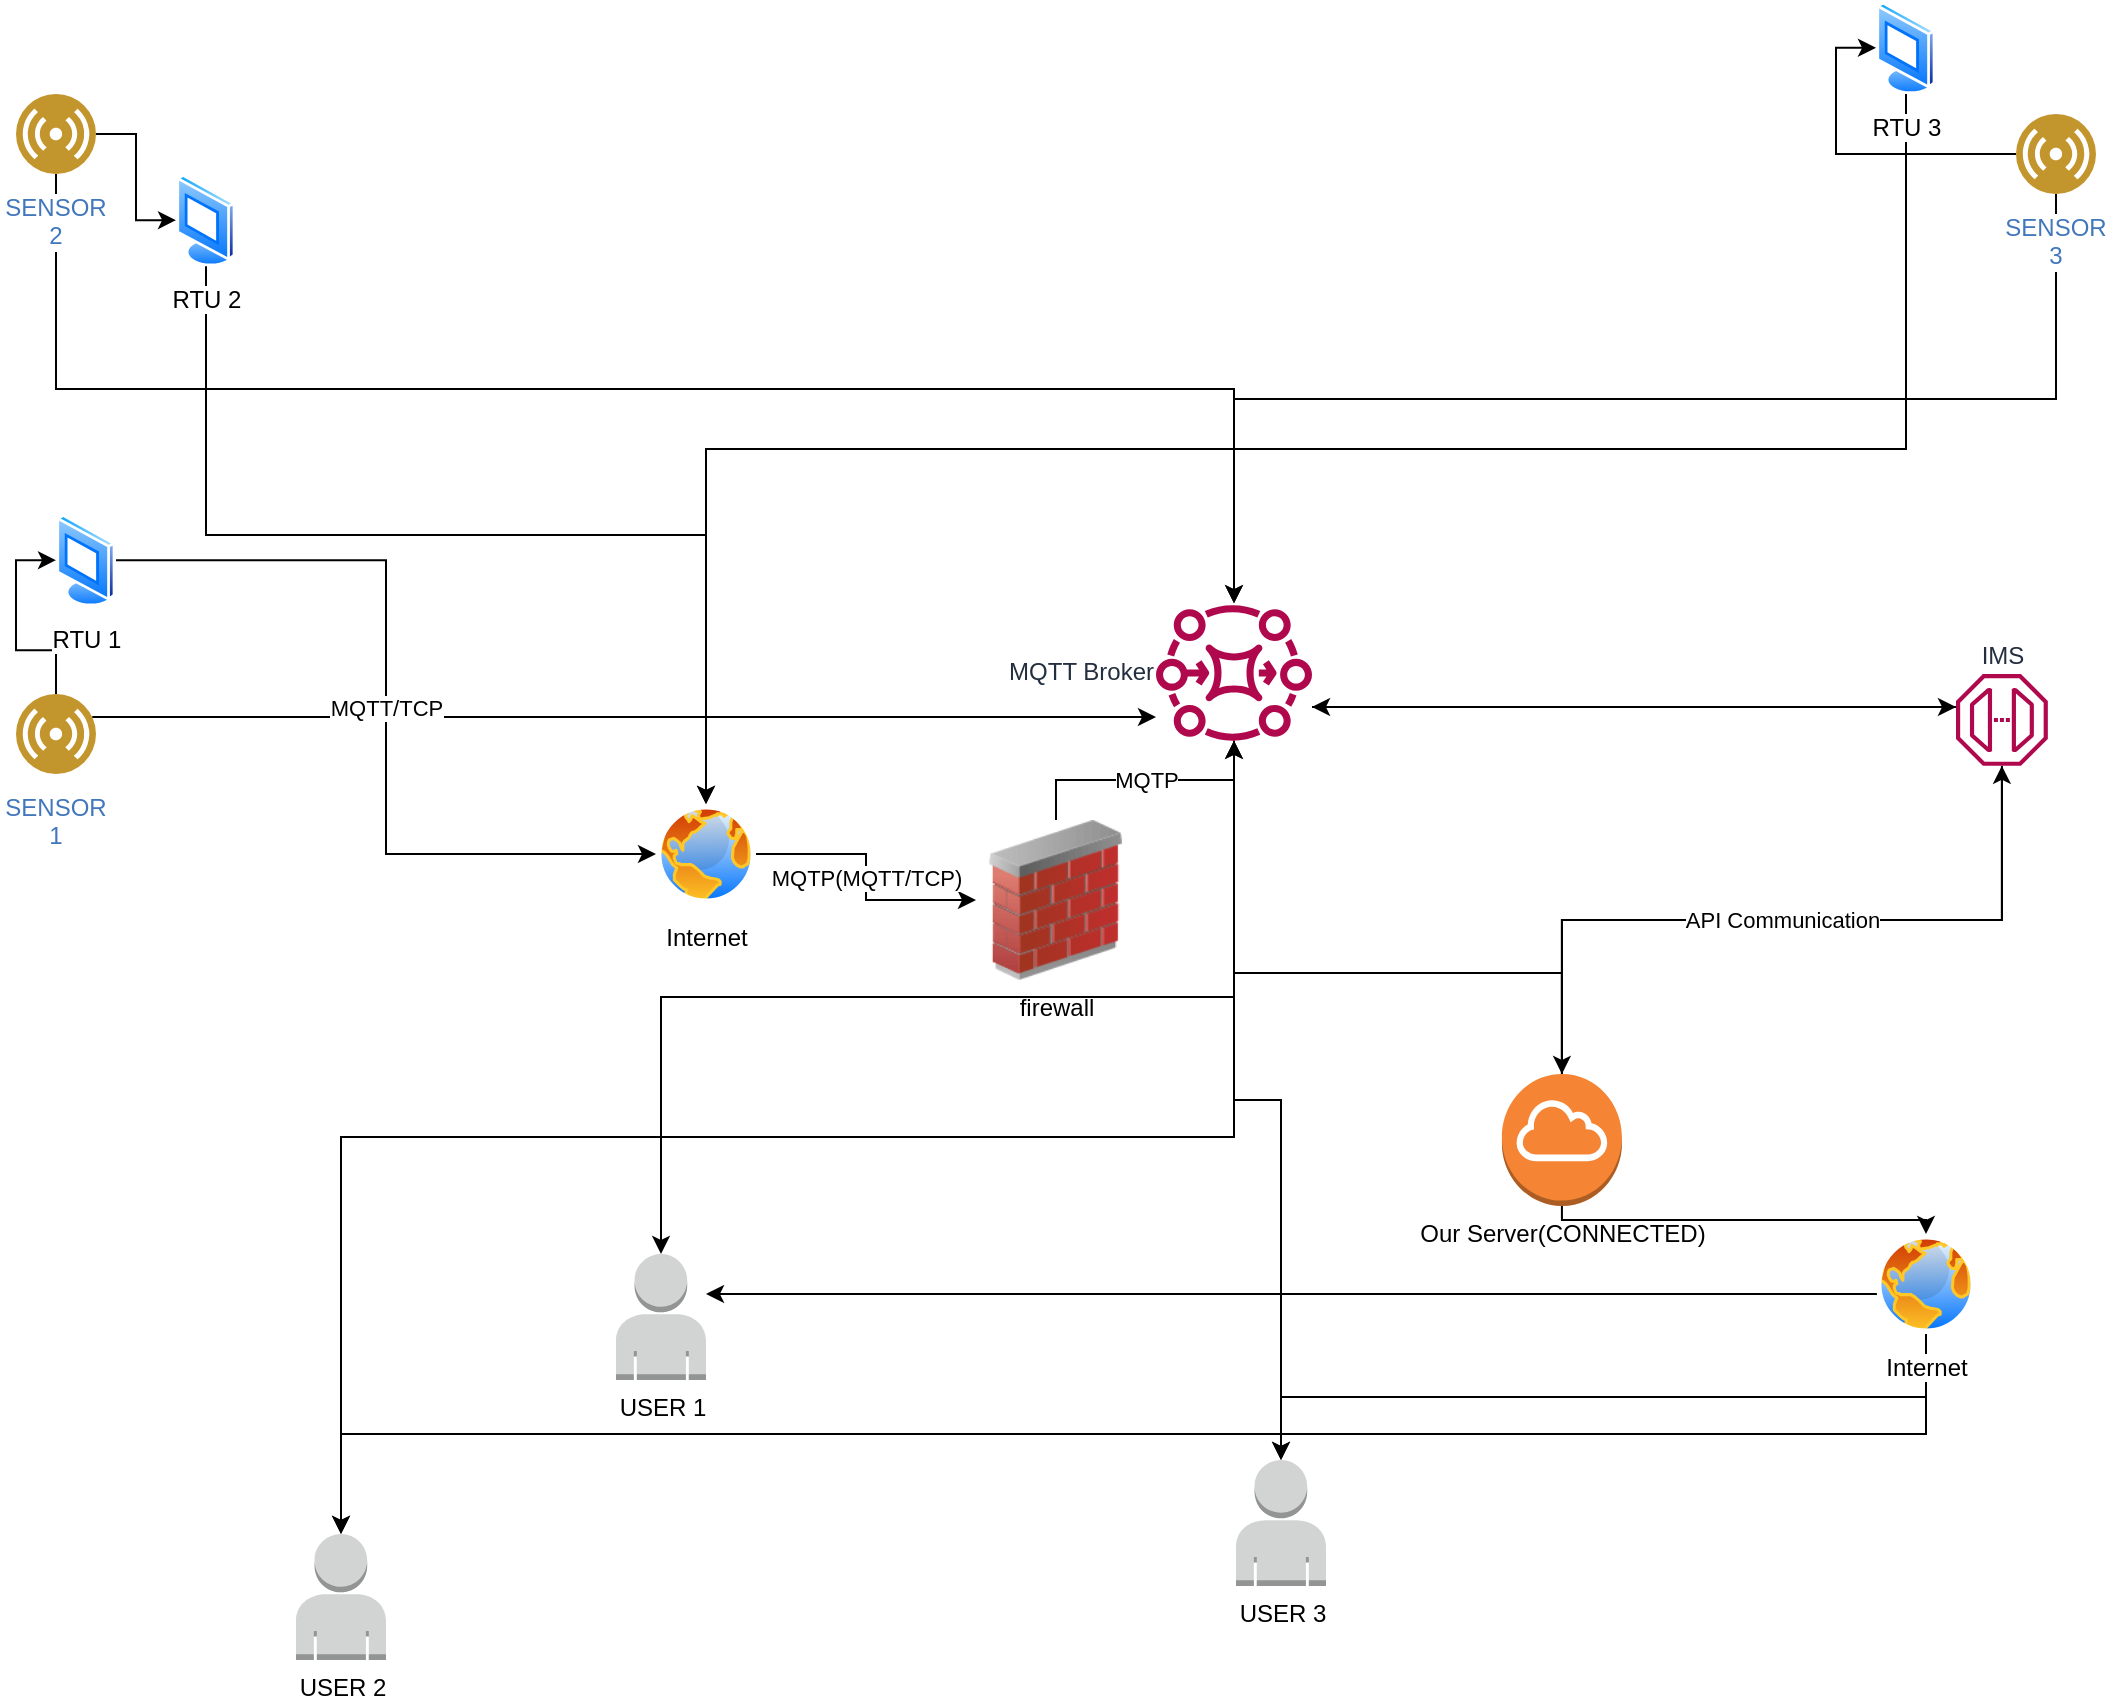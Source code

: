 <mxfile version="21.5.0" type="github">
  <diagram id="l8hXMBHkgcEJcSW0mbfh" name="Page-1">
    <mxGraphModel dx="1035" dy="1396" grid="1" gridSize="10" guides="1" tooltips="1" connect="1" arrows="1" fold="1" page="1" pageScale="1" pageWidth="1169" pageHeight="827" math="0" shadow="0">
      <root>
        <mxCell id="0" />
        <mxCell id="1" parent="0" />
        <mxCell id="VNmVYb1o_VnMMn-IZns2-4" style="edgeStyle=orthogonalEdgeStyle;rounded=0;orthogonalLoop=1;jettySize=auto;html=1;entryX=0;entryY=0.5;entryDx=0;entryDy=0;" edge="1" parent="1" source="VNmVYb1o_VnMMn-IZns2-1" target="VNmVYb1o_VnMMn-IZns2-3">
          <mxGeometry relative="1" as="geometry" />
        </mxCell>
        <mxCell id="VNmVYb1o_VnMMn-IZns2-40" style="edgeStyle=elbowEdgeStyle;rounded=0;orthogonalLoop=1;jettySize=auto;elbow=vertical;html=1;" edge="1" parent="1" source="VNmVYb1o_VnMMn-IZns2-1" target="VNmVYb1o_VnMMn-IZns2-20">
          <mxGeometry relative="1" as="geometry" />
        </mxCell>
        <mxCell id="VNmVYb1o_VnMMn-IZns2-1" value="SENSOR 1" style="image;aspect=fixed;perimeter=ellipsePerimeter;align=center;shadow=0;dashed=0;fontColor=#4277BB;labelBackgroundColor=default;fontSize=12;spacingTop=3;image=img/lib/ibm/users/sensor.svg;whiteSpace=wrap;" vertex="1" parent="1">
          <mxGeometry x="90" y="310" width="40" height="40" as="geometry" />
        </mxCell>
        <mxCell id="VNmVYb1o_VnMMn-IZns2-9" value="MQTT/TCP" style="edgeStyle=orthogonalEdgeStyle;rounded=0;orthogonalLoop=1;jettySize=auto;html=1;entryX=0;entryY=0.5;entryDx=0;entryDy=0;" edge="1" parent="1" source="VNmVYb1o_VnMMn-IZns2-3" target="VNmVYb1o_VnMMn-IZns2-6">
          <mxGeometry relative="1" as="geometry" />
        </mxCell>
        <mxCell id="VNmVYb1o_VnMMn-IZns2-3" value="RTU 1" style="image;aspect=fixed;perimeter=ellipsePerimeter;html=1;align=center;shadow=0;dashed=0;spacingTop=3;image=img/lib/active_directory/vista_terminal.svg;" vertex="1" parent="1">
          <mxGeometry x="110" y="220" width="30" height="46.15" as="geometry" />
        </mxCell>
        <mxCell id="VNmVYb1o_VnMMn-IZns2-19" style="edgeStyle=elbowEdgeStyle;rounded=0;orthogonalLoop=1;jettySize=auto;elbow=vertical;html=1;" edge="1" parent="1" source="VNmVYb1o_VnMMn-IZns2-5" target="VNmVYb1o_VnMMn-IZns2-13">
          <mxGeometry relative="1" as="geometry" />
        </mxCell>
        <mxCell id="VNmVYb1o_VnMMn-IZns2-23" style="edgeStyle=elbowEdgeStyle;rounded=0;orthogonalLoop=1;jettySize=auto;elbow=vertical;html=1;exitX=0.5;exitY=1;exitDx=0;exitDy=0;exitPerimeter=0;" edge="1" parent="1" source="VNmVYb1o_VnMMn-IZns2-5" target="VNmVYb1o_VnMMn-IZns2-20">
          <mxGeometry relative="1" as="geometry" />
        </mxCell>
        <mxCell id="VNmVYb1o_VnMMn-IZns2-51" style="edgeStyle=elbowEdgeStyle;rounded=0;orthogonalLoop=1;jettySize=auto;elbow=vertical;html=1;" edge="1" parent="1" source="VNmVYb1o_VnMMn-IZns2-5" target="VNmVYb1o_VnMMn-IZns2-47">
          <mxGeometry relative="1" as="geometry" />
        </mxCell>
        <mxCell id="VNmVYb1o_VnMMn-IZns2-5" value="Our Server(CONNECTED)" style="outlineConnect=0;dashed=0;verticalLabelPosition=bottom;verticalAlign=top;align=center;html=1;shape=mxgraph.aws3.internet_gateway;fillColor=#F58534;gradientColor=none;" vertex="1" parent="1">
          <mxGeometry x="832.96" y="500" width="60" height="66" as="geometry" />
        </mxCell>
        <mxCell id="VNmVYb1o_VnMMn-IZns2-11" value="MQTP(MQTT/TCP)" style="edgeStyle=orthogonalEdgeStyle;rounded=0;orthogonalLoop=1;jettySize=auto;html=1;entryX=0;entryY=0.5;entryDx=0;entryDy=0;" edge="1" parent="1" source="VNmVYb1o_VnMMn-IZns2-6" target="VNmVYb1o_VnMMn-IZns2-10">
          <mxGeometry relative="1" as="geometry" />
        </mxCell>
        <mxCell id="VNmVYb1o_VnMMn-IZns2-6" value="Internet" style="image;aspect=fixed;perimeter=ellipsePerimeter;html=1;align=center;shadow=0;dashed=0;spacingTop=3;image=img/lib/active_directory/internet_globe.svg;" vertex="1" parent="1">
          <mxGeometry x="410" y="365" width="50" height="50" as="geometry" />
        </mxCell>
        <mxCell id="VNmVYb1o_VnMMn-IZns2-21" value="MQTP" style="edgeStyle=elbowEdgeStyle;rounded=0;orthogonalLoop=1;jettySize=auto;elbow=vertical;html=1;" edge="1" parent="1" source="VNmVYb1o_VnMMn-IZns2-10" target="VNmVYb1o_VnMMn-IZns2-20">
          <mxGeometry relative="1" as="geometry" />
        </mxCell>
        <mxCell id="VNmVYb1o_VnMMn-IZns2-10" value="firewall&lt;br&gt;" style="image;html=1;image=img/lib/clip_art/networking/Firewall_02_128x128.png" vertex="1" parent="1">
          <mxGeometry x="570" y="373" width="80" height="80" as="geometry" />
        </mxCell>
        <mxCell id="VNmVYb1o_VnMMn-IZns2-17" value="API Communication" style="edgeStyle=elbowEdgeStyle;rounded=0;orthogonalLoop=1;jettySize=auto;elbow=vertical;html=1;entryX=0.5;entryY=0;entryDx=0;entryDy=0;entryPerimeter=0;" edge="1" parent="1" source="VNmVYb1o_VnMMn-IZns2-13" target="VNmVYb1o_VnMMn-IZns2-5">
          <mxGeometry relative="1" as="geometry" />
        </mxCell>
        <mxCell id="VNmVYb1o_VnMMn-IZns2-24" style="edgeStyle=elbowEdgeStyle;rounded=0;orthogonalLoop=1;jettySize=auto;elbow=vertical;html=1;" edge="1" parent="1" source="VNmVYb1o_VnMMn-IZns2-13" target="VNmVYb1o_VnMMn-IZns2-20">
          <mxGeometry relative="1" as="geometry" />
        </mxCell>
        <mxCell id="VNmVYb1o_VnMMn-IZns2-13" value="IMS" style="sketch=0;outlineConnect=0;fontColor=#232F3E;gradientColor=none;fillColor=#B0084D;strokeColor=none;dashed=0;verticalLabelPosition=top;verticalAlign=bottom;align=center;html=1;fontSize=12;fontStyle=0;aspect=fixed;pointerEvents=1;shape=mxgraph.aws4.endpoint;labelPosition=center;" vertex="1" parent="1">
          <mxGeometry x="1060" y="300" width="45.92" height="45.92" as="geometry" />
        </mxCell>
        <mxCell id="VNmVYb1o_VnMMn-IZns2-22" style="edgeStyle=elbowEdgeStyle;rounded=0;orthogonalLoop=1;jettySize=auto;elbow=vertical;html=1;" edge="1" parent="1" source="VNmVYb1o_VnMMn-IZns2-20" target="VNmVYb1o_VnMMn-IZns2-13">
          <mxGeometry relative="1" as="geometry" />
        </mxCell>
        <mxCell id="VNmVYb1o_VnMMn-IZns2-55" style="edgeStyle=elbowEdgeStyle;rounded=0;orthogonalLoop=1;jettySize=auto;elbow=vertical;html=1;" edge="1" parent="1" source="VNmVYb1o_VnMMn-IZns2-20" target="VNmVYb1o_VnMMn-IZns2-48">
          <mxGeometry relative="1" as="geometry" />
        </mxCell>
        <mxCell id="VNmVYb1o_VnMMn-IZns2-56" style="edgeStyle=elbowEdgeStyle;rounded=0;orthogonalLoop=1;jettySize=auto;elbow=vertical;html=1;entryX=0.5;entryY=0;entryDx=0;entryDy=0;entryPerimeter=0;" edge="1" parent="1" source="VNmVYb1o_VnMMn-IZns2-20" target="VNmVYb1o_VnMMn-IZns2-49">
          <mxGeometry relative="1" as="geometry" />
        </mxCell>
        <mxCell id="VNmVYb1o_VnMMn-IZns2-57" style="edgeStyle=elbowEdgeStyle;rounded=0;orthogonalLoop=1;jettySize=auto;elbow=vertical;html=1;" edge="1" parent="1" source="VNmVYb1o_VnMMn-IZns2-20" target="VNmVYb1o_VnMMn-IZns2-50">
          <mxGeometry relative="1" as="geometry" />
        </mxCell>
        <mxCell id="VNmVYb1o_VnMMn-IZns2-20" value="MQTT Broker" style="sketch=0;outlineConnect=0;fontColor=#232F3E;gradientColor=none;fillColor=#B0084D;strokeColor=none;dashed=0;verticalLabelPosition=middle;verticalAlign=middle;align=right;html=1;fontSize=12;fontStyle=0;aspect=fixed;pointerEvents=1;shape=mxgraph.aws4.mq_broker;labelPosition=left;" vertex="1" parent="1">
          <mxGeometry x="660" y="260" width="78" height="78" as="geometry" />
        </mxCell>
        <mxCell id="VNmVYb1o_VnMMn-IZns2-32" style="edgeStyle=orthogonalEdgeStyle;rounded=0;orthogonalLoop=1;jettySize=auto;html=1;entryX=0;entryY=0.5;entryDx=0;entryDy=0;" edge="1" parent="1" source="VNmVYb1o_VnMMn-IZns2-33" target="VNmVYb1o_VnMMn-IZns2-34">
          <mxGeometry relative="1" as="geometry" />
        </mxCell>
        <mxCell id="VNmVYb1o_VnMMn-IZns2-42" style="edgeStyle=elbowEdgeStyle;rounded=0;orthogonalLoop=1;jettySize=auto;elbow=vertical;html=1;" edge="1" parent="1" source="VNmVYb1o_VnMMn-IZns2-33" target="VNmVYb1o_VnMMn-IZns2-20">
          <mxGeometry relative="1" as="geometry" />
        </mxCell>
        <mxCell id="VNmVYb1o_VnMMn-IZns2-33" value="SENSOR 2" style="image;aspect=fixed;perimeter=ellipsePerimeter;align=center;shadow=0;dashed=0;fontColor=#4277BB;labelBackgroundColor=default;fontSize=12;spacingTop=3;image=img/lib/ibm/users/sensor.svg;whiteSpace=wrap;" vertex="1" parent="1">
          <mxGeometry x="90" y="10" width="40" height="40" as="geometry" />
        </mxCell>
        <mxCell id="VNmVYb1o_VnMMn-IZns2-38" style="edgeStyle=elbowEdgeStyle;rounded=0;orthogonalLoop=1;jettySize=auto;elbow=vertical;html=1;entryX=0.5;entryY=0;entryDx=0;entryDy=0;" edge="1" parent="1" source="VNmVYb1o_VnMMn-IZns2-34" target="VNmVYb1o_VnMMn-IZns2-6">
          <mxGeometry relative="1" as="geometry" />
        </mxCell>
        <mxCell id="VNmVYb1o_VnMMn-IZns2-34" value="RTU 2" style="image;aspect=fixed;perimeter=ellipsePerimeter;html=1;align=center;shadow=0;dashed=0;spacingTop=3;image=img/lib/active_directory/vista_terminal.svg;" vertex="1" parent="1">
          <mxGeometry x="170" y="50" width="30" height="46.15" as="geometry" />
        </mxCell>
        <mxCell id="VNmVYb1o_VnMMn-IZns2-35" style="edgeStyle=orthogonalEdgeStyle;rounded=0;orthogonalLoop=1;jettySize=auto;html=1;entryX=0;entryY=0.5;entryDx=0;entryDy=0;" edge="1" parent="1" source="VNmVYb1o_VnMMn-IZns2-36" target="VNmVYb1o_VnMMn-IZns2-37">
          <mxGeometry relative="1" as="geometry" />
        </mxCell>
        <mxCell id="VNmVYb1o_VnMMn-IZns2-43" style="edgeStyle=elbowEdgeStyle;rounded=0;orthogonalLoop=1;jettySize=auto;elbow=vertical;html=1;" edge="1" parent="1" source="VNmVYb1o_VnMMn-IZns2-36" target="VNmVYb1o_VnMMn-IZns2-20">
          <mxGeometry relative="1" as="geometry" />
        </mxCell>
        <mxCell id="VNmVYb1o_VnMMn-IZns2-36" value="SENSOR 3" style="image;aspect=fixed;perimeter=ellipsePerimeter;align=center;shadow=0;dashed=0;fontColor=#4277BB;labelBackgroundColor=default;fontSize=12;spacingTop=3;image=img/lib/ibm/users/sensor.svg;whiteSpace=wrap;" vertex="1" parent="1">
          <mxGeometry x="1090" y="20" width="40" height="40" as="geometry" />
        </mxCell>
        <mxCell id="VNmVYb1o_VnMMn-IZns2-39" style="edgeStyle=elbowEdgeStyle;rounded=0;orthogonalLoop=1;jettySize=auto;elbow=vertical;html=1;entryX=0.5;entryY=0;entryDx=0;entryDy=0;" edge="1" parent="1" source="VNmVYb1o_VnMMn-IZns2-37" target="VNmVYb1o_VnMMn-IZns2-6">
          <mxGeometry relative="1" as="geometry" />
        </mxCell>
        <mxCell id="VNmVYb1o_VnMMn-IZns2-37" value="RTU 3" style="image;aspect=fixed;perimeter=ellipsePerimeter;html=1;align=center;shadow=0;dashed=0;spacingTop=3;image=img/lib/active_directory/vista_terminal.svg;" vertex="1" parent="1">
          <mxGeometry x="1020" y="-36.15" width="30" height="46.15" as="geometry" />
        </mxCell>
        <mxCell id="VNmVYb1o_VnMMn-IZns2-52" style="edgeStyle=elbowEdgeStyle;rounded=0;orthogonalLoop=1;jettySize=auto;elbow=vertical;html=1;" edge="1" parent="1" source="VNmVYb1o_VnMMn-IZns2-47" target="VNmVYb1o_VnMMn-IZns2-49">
          <mxGeometry relative="1" as="geometry" />
        </mxCell>
        <mxCell id="VNmVYb1o_VnMMn-IZns2-53" style="edgeStyle=elbowEdgeStyle;rounded=0;orthogonalLoop=1;jettySize=auto;elbow=vertical;html=1;" edge="1" parent="1" source="VNmVYb1o_VnMMn-IZns2-47" target="VNmVYb1o_VnMMn-IZns2-48">
          <mxGeometry relative="1" as="geometry" />
        </mxCell>
        <mxCell id="VNmVYb1o_VnMMn-IZns2-54" style="edgeStyle=elbowEdgeStyle;rounded=0;orthogonalLoop=1;jettySize=auto;elbow=vertical;html=1;" edge="1" parent="1" source="VNmVYb1o_VnMMn-IZns2-47" target="VNmVYb1o_VnMMn-IZns2-50">
          <mxGeometry relative="1" as="geometry" />
        </mxCell>
        <mxCell id="VNmVYb1o_VnMMn-IZns2-47" value="Internet" style="image;aspect=fixed;perimeter=ellipsePerimeter;html=1;align=center;shadow=0;dashed=0;spacingTop=3;image=img/lib/active_directory/internet_globe.svg;" vertex="1" parent="1">
          <mxGeometry x="1020" y="580" width="50" height="50" as="geometry" />
        </mxCell>
        <mxCell id="VNmVYb1o_VnMMn-IZns2-48" value="USER 1" style="outlineConnect=0;dashed=0;verticalLabelPosition=bottom;verticalAlign=top;align=center;html=1;shape=mxgraph.aws3.user;fillColor=#D2D3D3;gradientColor=none;" vertex="1" parent="1">
          <mxGeometry x="390" y="590" width="45" height="63" as="geometry" />
        </mxCell>
        <mxCell id="VNmVYb1o_VnMMn-IZns2-49" value="USER 3" style="outlineConnect=0;dashed=0;verticalLabelPosition=bottom;verticalAlign=top;align=center;html=1;shape=mxgraph.aws3.user;fillColor=#D2D3D3;gradientColor=none;" vertex="1" parent="1">
          <mxGeometry x="700" y="693" width="45" height="63" as="geometry" />
        </mxCell>
        <mxCell id="VNmVYb1o_VnMMn-IZns2-50" value="USER 2" style="outlineConnect=0;dashed=0;verticalLabelPosition=bottom;verticalAlign=top;align=center;html=1;shape=mxgraph.aws3.user;fillColor=#D2D3D3;gradientColor=none;" vertex="1" parent="1">
          <mxGeometry x="230" y="730" width="45" height="63" as="geometry" />
        </mxCell>
      </root>
    </mxGraphModel>
  </diagram>
</mxfile>
